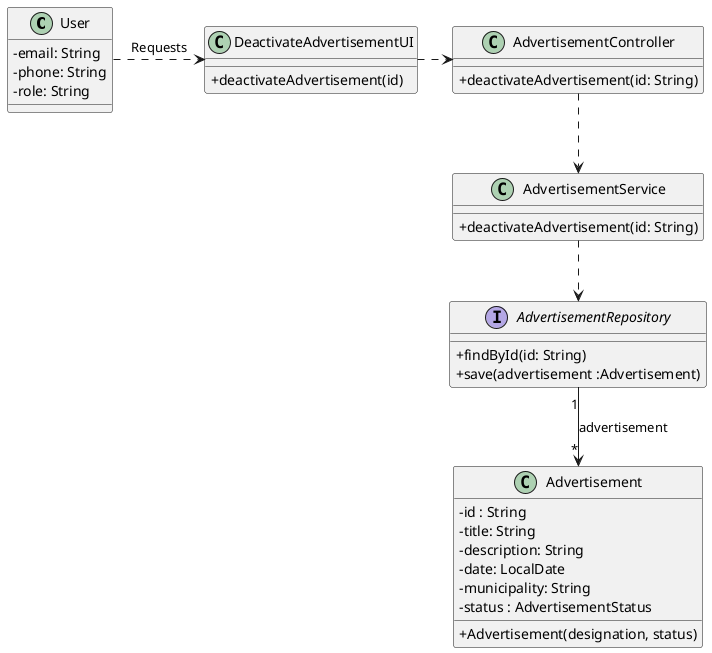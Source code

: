 @startuml
skinparam packageStyle rectangle
skinparam shadowing false
skinparam linetype polyline
skinparam classAttributeIconSize 0

class User {
    - email: String
    - phone: String
    - role: String
}

class DeactivateAdvertisementUI {
    + deactivateAdvertisement(id)
}

class Advertisement {
    - id : String
    - title: String
    - description: String
    - date: LocalDate
    - municipality: String
    - status : AdvertisementStatus
    + Advertisement(designation, status)
}


class AdvertisementController {
    + deactivateAdvertisement(id: String)
}

class AdvertisementService {
    + deactivateAdvertisement(id: String)
}

interface AdvertisementRepository {
    + findById(id: String)
    + save(advertisement :Advertisement)
}


User .> DeactivateAdvertisementUI : Requests
DeactivateAdvertisementUI .> AdvertisementController
AdvertisementController ..> AdvertisementService
AdvertisementService ..> AdvertisementRepository
AdvertisementRepository "1" --> "*" Advertisement : advertisement



@enduml
